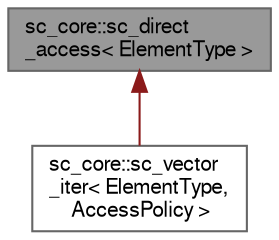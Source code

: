 digraph "sc_core::sc_direct_access&lt; ElementType &gt;"
{
 // LATEX_PDF_SIZE
  bgcolor="transparent";
  edge [fontname=FreeSans,fontsize=10,labelfontname=FreeSans,labelfontsize=10];
  node [fontname=FreeSans,fontsize=10,shape=box,height=0.2,width=0.4];
  Node1 [id="Node000001",label="sc_core::sc_direct\l_access\< ElementType \>",height=0.2,width=0.4,color="gray40", fillcolor="grey60", style="filled", fontcolor="black",tooltip=" "];
  Node1 -> Node2 [id="edge1_Node000001_Node000002",dir="back",color="firebrick4",style="solid",tooltip=" "];
  Node2 [id="Node000002",label="sc_core::sc_vector\l_iter\< ElementType,\l AccessPolicy \>",height=0.2,width=0.4,color="gray40", fillcolor="white", style="filled",URL="$a02393.html",tooltip=" "];
}
